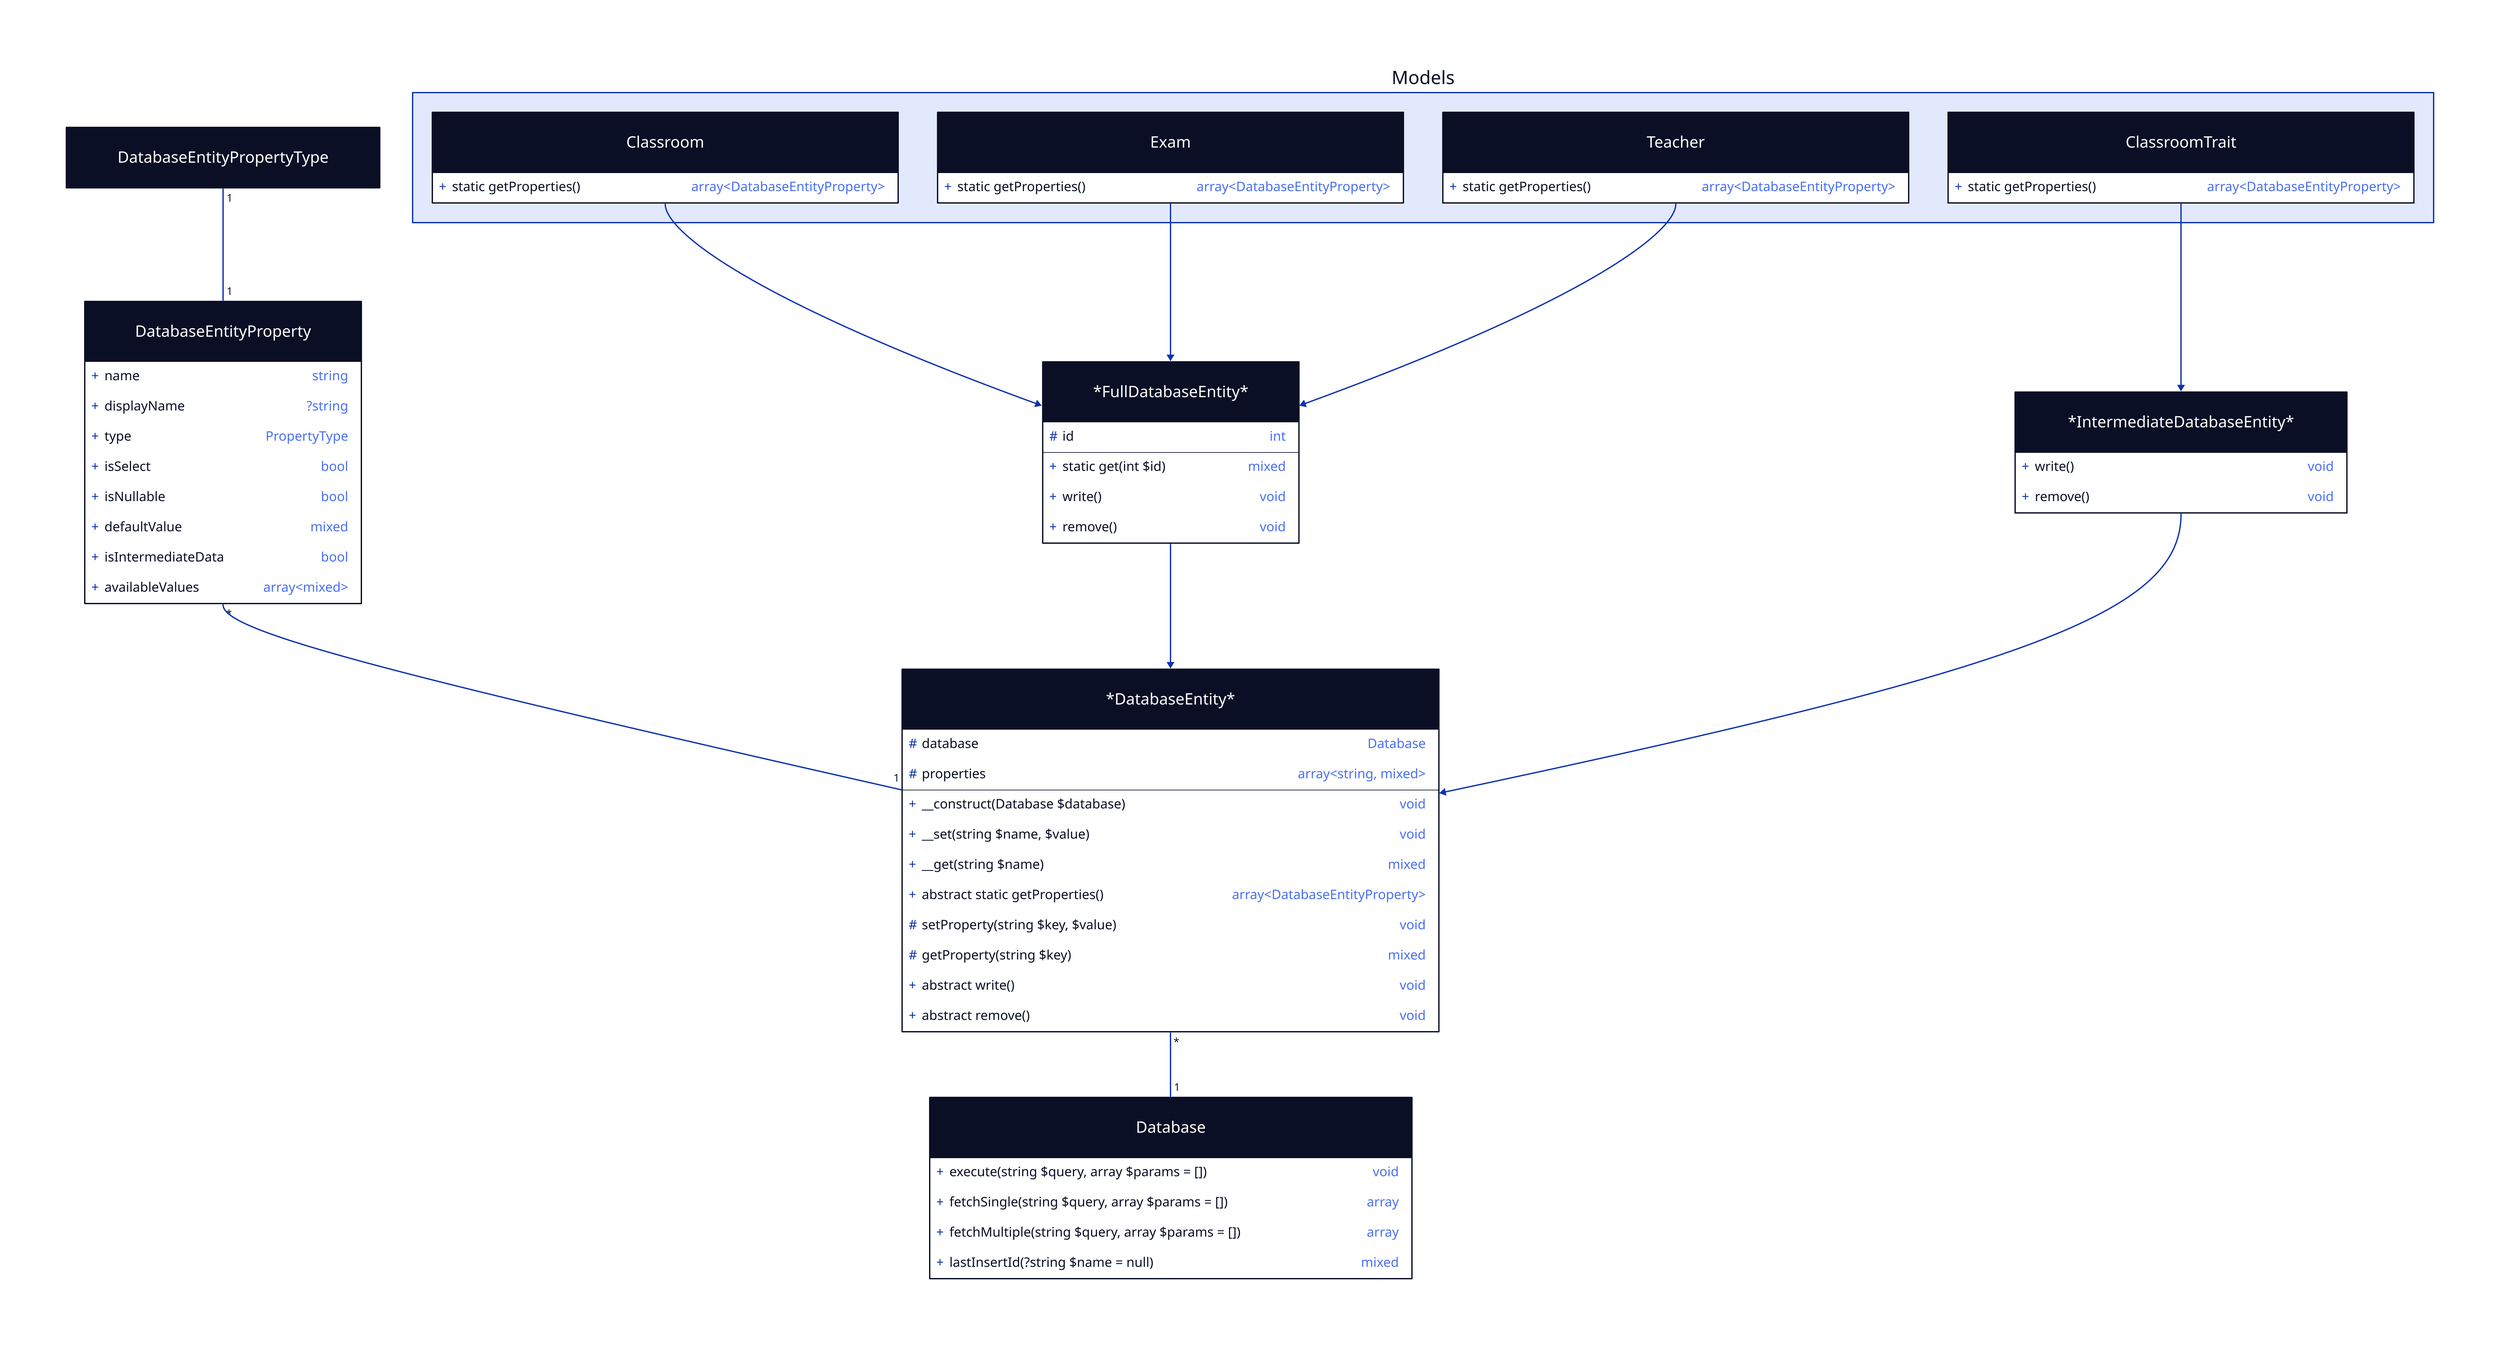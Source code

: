 Database: {
  shape: class

  "execute(string $query, array $params = [])": void
  "fetchSingle(string $query, array $params = [])": array
  "fetchMultiple(string $query, array $params = [])": array

  "lastInsertId(?string $name = null)": mixed
}

DatabaseEntity -- Database: {
  source-arrowhead: *
  target-arrowhead: 1
}
DatabaseEntity: *DatabaseEntity* {
  shape: class

  \#database: Database
  \#properties: array<string, mixed>
  "__construct(Database $database)"
  "__set(string $name, $value)": void
  "__get(string $name)": mixed
  "abstract static getProperties()": array<DatabaseEntityProperty>
  "#setProperty(string $key, $value)": void
  "#getProperty(string $key)": mixed
  "abstract write()": void
  "abstract remove()": void
}

DatabaseEntityProperty -- DatabaseEntity: {
  source-arrowhead: *
  target-arrowhead: 1
}
DatabaseEntityProperty: {
  shape: class

  name: string
  displayName: ?string
  type: PropertyType
  isSelect: bool
  isNullable: bool
  defaultValue: mixed
  isIntermediateData: bool
  availableValues: array<mixed>
}

DatabaseEntityPropertyType -- DatabaseEntityProperty: {
  source-arrowhead: 1
  target-arrowhead: 1
}
DatabaseEntityPropertyType: {
  shape: class
}

FullDatabaseEntity -> DatabaseEntity
FullDatabaseEntity: *FullDatabaseEntity* {
  shape: class

  \#id: int
  "static get(int $id)": mixed
  "write()": void
  "remove()": void
}

Models.Classroom -> FullDatabaseEntity
Models.Exam -> FullDatabaseEntity
Models.Teacher -> FullDatabaseEntity
Models: {
  Classroom: {
    shape: class

    "static getProperties()": array<DatabaseEntityProperty>
  }

  Exam: {
    shape: class

    "static getProperties()": array<DatabaseEntityProperty>
  }

  Teacher: {
    shape: class

    "static getProperties()": array<DatabaseEntityProperty>
  }
}

IntermediateDatabaseEntity -> DatabaseEntity
IntermediateDatabaseEntity: *IntermediateDatabaseEntity* {
  shape: class

  "write()": void
  "remove()": void
}

Models.ClassroomTrait -> IntermediateDatabaseEntity
Models: {
  ClassroomTrait: {
    shape: class

    "static getProperties()": array<DatabaseEntityProperty>
  }
}
